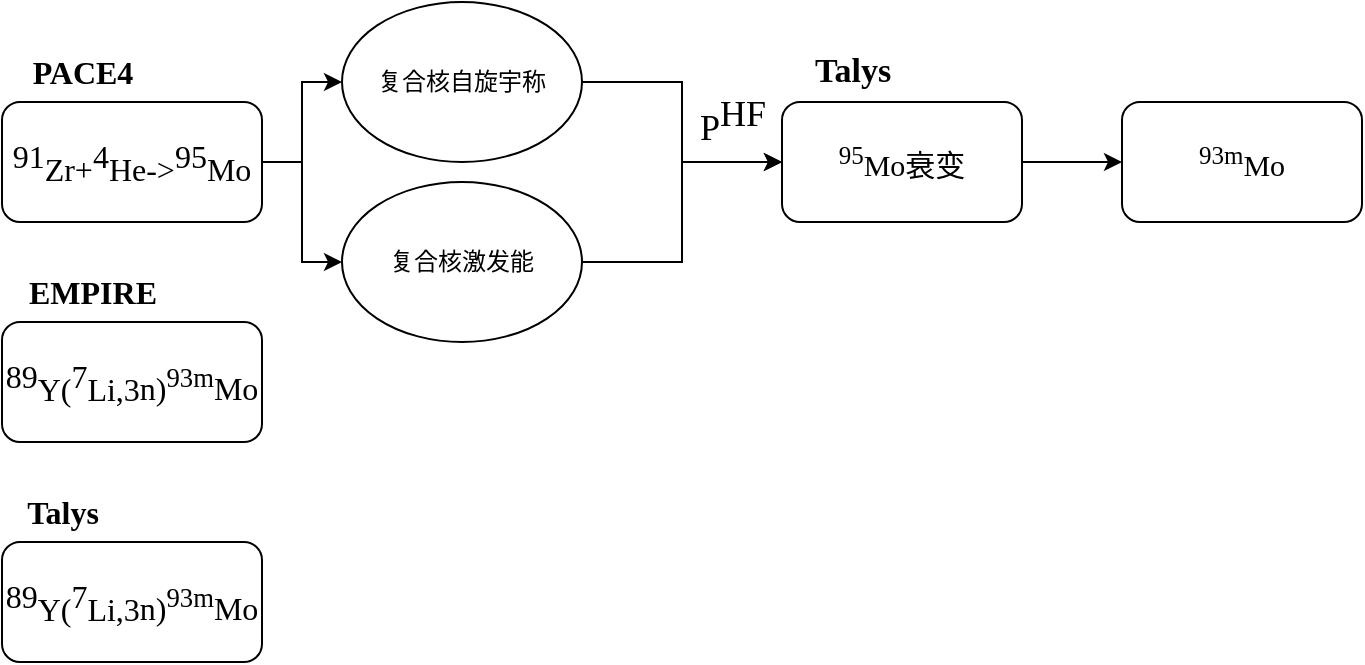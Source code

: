 <mxfile version="23.0.2" type="github">
  <diagram name="第 1 页" id="cJjkwoRsPrPH35fzv9R0">
    <mxGraphModel dx="778" dy="755" grid="1" gridSize="10" guides="1" tooltips="1" connect="1" arrows="1" fold="1" page="1" pageScale="1" pageWidth="827" pageHeight="1169" math="0" shadow="0">
      <root>
        <mxCell id="0" />
        <mxCell id="1" parent="0" />
        <mxCell id="S40V2WOLrGWUMeJzzqw7-9" style="edgeStyle=orthogonalEdgeStyle;rounded=0;orthogonalLoop=1;jettySize=auto;html=1;exitX=1;exitY=0.5;exitDx=0;exitDy=0;entryX=0;entryY=0.5;entryDx=0;entryDy=0;" edge="1" parent="1" source="S40V2WOLrGWUMeJzzqw7-1" target="S40V2WOLrGWUMeJzzqw7-11">
          <mxGeometry relative="1" as="geometry">
            <mxPoint x="240" y="330" as="targetPoint" />
          </mxGeometry>
        </mxCell>
        <mxCell id="S40V2WOLrGWUMeJzzqw7-12" style="edgeStyle=orthogonalEdgeStyle;rounded=0;orthogonalLoop=1;jettySize=auto;html=1;entryX=0;entryY=0.5;entryDx=0;entryDy=0;" edge="1" parent="1" source="S40V2WOLrGWUMeJzzqw7-1" target="S40V2WOLrGWUMeJzzqw7-13">
          <mxGeometry relative="1" as="geometry">
            <mxPoint x="160" y="420" as="targetPoint" />
          </mxGeometry>
        </mxCell>
        <mxCell id="S40V2WOLrGWUMeJzzqw7-1" value="&lt;sup style=&quot;font-size: 16px;&quot;&gt;91&lt;/sup&gt;Zr+&lt;sup style=&quot;font-size: 16px;&quot;&gt;4&lt;/sup&gt;He-&amp;gt;&lt;sup style=&quot;font-size: 16px;&quot;&gt;95&lt;/sup&gt;Mo" style="rounded=1;whiteSpace=wrap;html=1;fontSize=16;fontFamily=Times New Roman;" vertex="1" parent="1">
          <mxGeometry x="40" y="230" width="130" height="60" as="geometry" />
        </mxCell>
        <mxCell id="S40V2WOLrGWUMeJzzqw7-5" value="" style="edgeStyle=orthogonalEdgeStyle;rounded=0;orthogonalLoop=1;jettySize=auto;html=1;" edge="1" parent="1" source="S40V2WOLrGWUMeJzzqw7-2" target="S40V2WOLrGWUMeJzzqw7-4">
          <mxGeometry relative="1" as="geometry" />
        </mxCell>
        <mxCell id="S40V2WOLrGWUMeJzzqw7-2" value="&lt;sup&gt;95&lt;/sup&gt;Mo衰变" style="rounded=1;whiteSpace=wrap;html=1;fontSize=15;fontFamily=Times New Roman;" vertex="1" parent="1">
          <mxGeometry x="430" y="230" width="120" height="60" as="geometry" />
        </mxCell>
        <mxCell id="S40V2WOLrGWUMeJzzqw7-4" value="&lt;sup&gt;93m&lt;/sup&gt;Mo" style="rounded=1;whiteSpace=wrap;html=1;fontSize=15;fontFamily=Times New Roman;" vertex="1" parent="1">
          <mxGeometry x="600" y="230" width="120" height="60" as="geometry" />
        </mxCell>
        <mxCell id="S40V2WOLrGWUMeJzzqw7-6" value="Talys" style="text;html=1;align=center;verticalAlign=middle;resizable=0;points=[];autosize=1;strokeColor=none;fillColor=none;fontStyle=1;fontFamily=Times New Roman;fontSize=17;" vertex="1" parent="1">
          <mxGeometry x="435" y="200" width="60" height="30" as="geometry" />
        </mxCell>
        <mxCell id="S40V2WOLrGWUMeJzzqw7-7" value="PACE4" style="text;html=1;align=center;verticalAlign=middle;resizable=0;points=[];autosize=1;strokeColor=none;fillColor=none;fontFamily=Times New Roman;fontSize=16;fontStyle=1" vertex="1" parent="1">
          <mxGeometry x="45" y="200" width="70" height="30" as="geometry" />
        </mxCell>
        <mxCell id="S40V2WOLrGWUMeJzzqw7-14" style="edgeStyle=orthogonalEdgeStyle;rounded=0;orthogonalLoop=1;jettySize=auto;html=1;exitX=1;exitY=0.5;exitDx=0;exitDy=0;entryX=0;entryY=0.5;entryDx=0;entryDy=0;" edge="1" parent="1" source="S40V2WOLrGWUMeJzzqw7-11" target="S40V2WOLrGWUMeJzzqw7-2">
          <mxGeometry relative="1" as="geometry" />
        </mxCell>
        <mxCell id="S40V2WOLrGWUMeJzzqw7-11" value="复合核自旋宇称" style="ellipse;whiteSpace=wrap;html=1;" vertex="1" parent="1">
          <mxGeometry x="210" y="180" width="120" height="80" as="geometry" />
        </mxCell>
        <mxCell id="S40V2WOLrGWUMeJzzqw7-15" style="edgeStyle=orthogonalEdgeStyle;rounded=0;orthogonalLoop=1;jettySize=auto;html=1;exitX=1;exitY=0.5;exitDx=0;exitDy=0;" edge="1" parent="1" source="S40V2WOLrGWUMeJzzqw7-13" target="S40V2WOLrGWUMeJzzqw7-2">
          <mxGeometry relative="1" as="geometry" />
        </mxCell>
        <mxCell id="S40V2WOLrGWUMeJzzqw7-13" value="复合核激发能" style="ellipse;whiteSpace=wrap;html=1;" vertex="1" parent="1">
          <mxGeometry x="210" y="270" width="120" height="80" as="geometry" />
        </mxCell>
        <mxCell id="S40V2WOLrGWUMeJzzqw7-16" value="P&lt;sup style=&quot;font-size: 18px;&quot;&gt;HF&lt;/sup&gt;" style="text;html=1;align=center;verticalAlign=middle;resizable=0;points=[];autosize=1;strokeColor=none;fillColor=none;fontFamily=Times New Roman;fontSize=18;" vertex="1" parent="1">
          <mxGeometry x="375" y="220" width="60" height="40" as="geometry" />
        </mxCell>
        <mxCell id="S40V2WOLrGWUMeJzzqw7-17" value="&lt;sup style=&quot;font-size: 16px;&quot;&gt;89&lt;/sup&gt;&lt;span style=&quot;font-size: 16px; font-family: 宋体;&quot;&gt;Y(&lt;/span&gt;&lt;span style=&quot;font-size: 16px; vertical-align: super;&quot;&gt;7&lt;/span&gt;&lt;span style=&quot;font-size: 16px;&quot;&gt;Li,&lt;/span&gt;&lt;span style=&quot;font-size: 16px; font-family: 宋体;&quot;&gt;3&lt;/span&gt;&lt;span style=&quot;font-size: 16px; font-family: 宋体;&quot;&gt;n)&lt;sup&gt;93m&lt;/sup&gt;Mo&lt;/span&gt;" style="rounded=1;whiteSpace=wrap;html=1;fontSize=16;fontFamily=Times New Roman;fontColor=default;fontStyle=0" vertex="1" parent="1">
          <mxGeometry x="40" y="340" width="130" height="60" as="geometry" />
        </mxCell>
        <mxCell id="S40V2WOLrGWUMeJzzqw7-18" value="&lt;sup style=&quot;font-size: 16px;&quot;&gt;89&lt;/sup&gt;&lt;span style=&quot;font-size: 16px; font-family: 宋体;&quot;&gt;Y(&lt;/span&gt;&lt;span style=&quot;font-size: 16px; vertical-align: super;&quot;&gt;7&lt;/span&gt;&lt;span style=&quot;font-size: 16px;&quot;&gt;Li,&lt;/span&gt;&lt;span style=&quot;font-size: 16px; font-family: 宋体;&quot;&gt;3&lt;/span&gt;&lt;span style=&quot;font-size: 16px; font-family: 宋体;&quot;&gt;n)&lt;sup&gt;93m&lt;/sup&gt;Mo&lt;/span&gt;" style="rounded=1;whiteSpace=wrap;html=1;fontSize=16;fontFamily=Times New Roman;fontColor=default;fontStyle=0" vertex="1" parent="1">
          <mxGeometry x="40" y="450" width="130" height="60" as="geometry" />
        </mxCell>
        <mxCell id="S40V2WOLrGWUMeJzzqw7-19" value="EMPIRE" style="text;html=1;align=center;verticalAlign=middle;resizable=0;points=[];autosize=1;strokeColor=none;fillColor=none;fontFamily=Times New Roman;fontSize=16;fontStyle=1" vertex="1" parent="1">
          <mxGeometry x="40" y="310" width="90" height="30" as="geometry" />
        </mxCell>
        <mxCell id="S40V2WOLrGWUMeJzzqw7-20" value="Talys" style="text;html=1;align=center;verticalAlign=middle;resizable=0;points=[];autosize=1;strokeColor=none;fillColor=none;fontFamily=Times New Roman;fontSize=16;fontStyle=1" vertex="1" parent="1">
          <mxGeometry x="40" y="420" width="60" height="30" as="geometry" />
        </mxCell>
      </root>
    </mxGraphModel>
  </diagram>
</mxfile>

